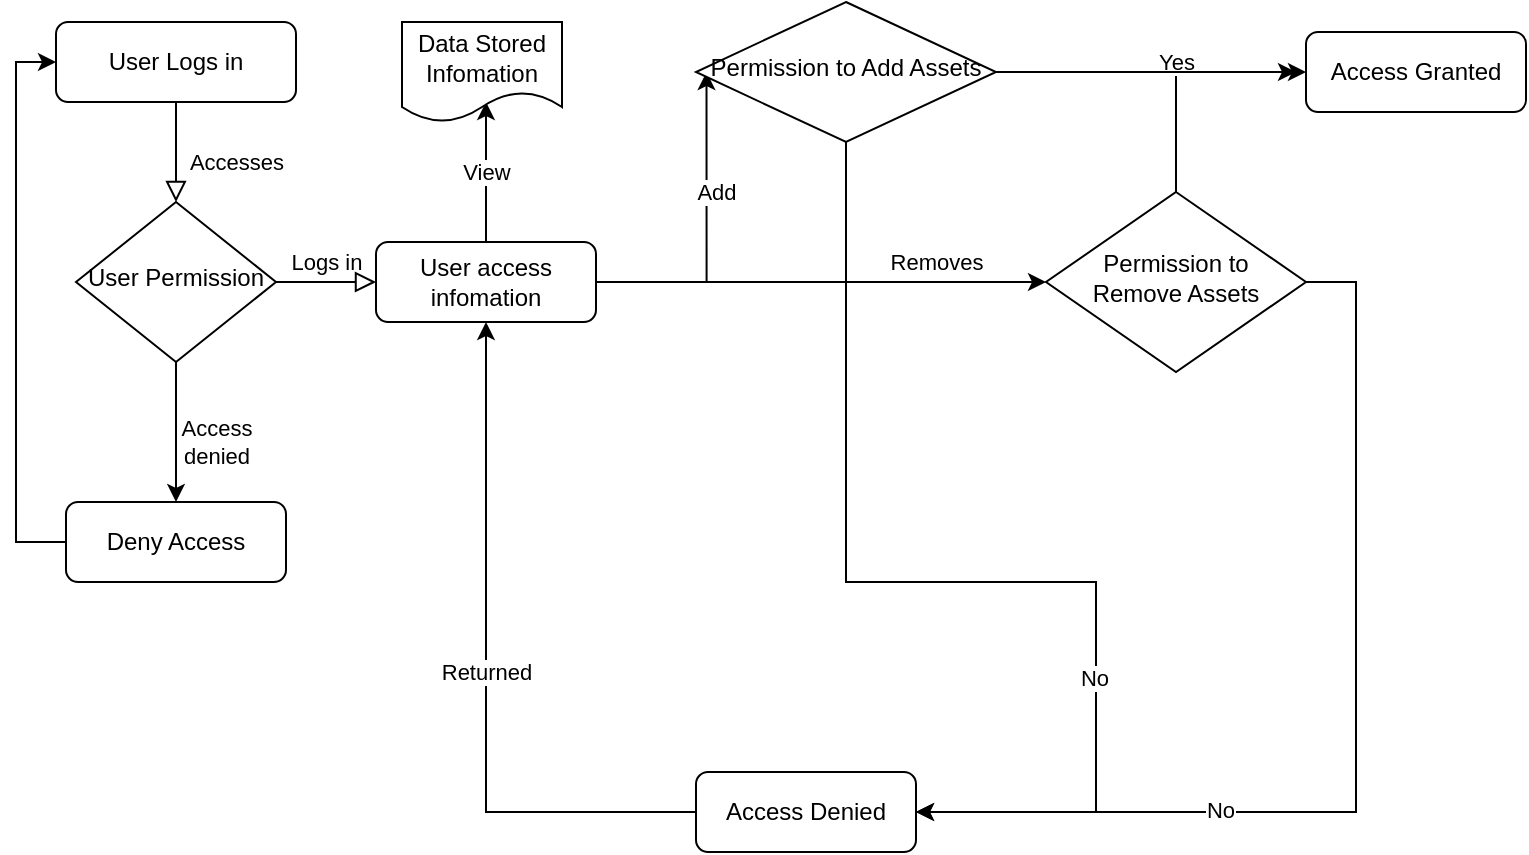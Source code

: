 <mxfile version="17.5.0" type="github">
  <diagram id="C5RBs43oDa-KdzZeNtuy" name="Page-1">
    <mxGraphModel dx="1421" dy="786" grid="1" gridSize="10" guides="1" tooltips="1" connect="1" arrows="1" fold="1" page="1" pageScale="1" pageWidth="827" pageHeight="1169" math="0" shadow="0">
      <root>
        <mxCell id="WIyWlLk6GJQsqaUBKTNV-0" />
        <mxCell id="WIyWlLk6GJQsqaUBKTNV-1" parent="WIyWlLk6GJQsqaUBKTNV-0" />
        <mxCell id="WIyWlLk6GJQsqaUBKTNV-2" value="Accesses" style="rounded=0;html=1;jettySize=auto;orthogonalLoop=1;fontSize=11;endArrow=block;endFill=0;endSize=8;strokeWidth=1;shadow=0;labelBackgroundColor=none;edgeStyle=orthogonalEdgeStyle;" parent="WIyWlLk6GJQsqaUBKTNV-1" source="WIyWlLk6GJQsqaUBKTNV-3" target="WIyWlLk6GJQsqaUBKTNV-6" edge="1">
          <mxGeometry x="0.2" y="30" relative="1" as="geometry">
            <mxPoint as="offset" />
          </mxGeometry>
        </mxCell>
        <mxCell id="WIyWlLk6GJQsqaUBKTNV-3" value="User Logs in" style="rounded=1;whiteSpace=wrap;html=1;fontSize=12;glass=0;strokeWidth=1;shadow=0;" parent="WIyWlLk6GJQsqaUBKTNV-1" vertex="1">
          <mxGeometry x="160" y="80" width="120" height="40" as="geometry" />
        </mxCell>
        <mxCell id="WIyWlLk6GJQsqaUBKTNV-5" value="Logs in" style="edgeStyle=orthogonalEdgeStyle;rounded=0;html=1;jettySize=auto;orthogonalLoop=1;fontSize=11;endArrow=block;endFill=0;endSize=8;strokeWidth=1;shadow=0;labelBackgroundColor=none;" parent="WIyWlLk6GJQsqaUBKTNV-1" source="WIyWlLk6GJQsqaUBKTNV-6" target="WIyWlLk6GJQsqaUBKTNV-7" edge="1">
          <mxGeometry y="10" relative="1" as="geometry">
            <mxPoint as="offset" />
          </mxGeometry>
        </mxCell>
        <mxCell id="Z3Wm_PsiLV-7hRV5Z4T1-2" value="Access&lt;br&gt;denied" style="edgeStyle=orthogonalEdgeStyle;rounded=0;orthogonalLoop=1;jettySize=auto;html=1;" edge="1" parent="WIyWlLk6GJQsqaUBKTNV-1" source="WIyWlLk6GJQsqaUBKTNV-6" target="Z3Wm_PsiLV-7hRV5Z4T1-1">
          <mxGeometry x="0.143" y="20" relative="1" as="geometry">
            <mxPoint as="offset" />
          </mxGeometry>
        </mxCell>
        <mxCell id="WIyWlLk6GJQsqaUBKTNV-6" value="User Permission " style="rhombus;whiteSpace=wrap;html=1;shadow=0;fontFamily=Helvetica;fontSize=12;align=center;strokeWidth=1;spacing=6;spacingTop=-4;" parent="WIyWlLk6GJQsqaUBKTNV-1" vertex="1">
          <mxGeometry x="170" y="170" width="100" height="80" as="geometry" />
        </mxCell>
        <mxCell id="Z3Wm_PsiLV-7hRV5Z4T1-10" value="Removes" style="edgeStyle=orthogonalEdgeStyle;rounded=0;orthogonalLoop=1;jettySize=auto;html=1;entryX=0;entryY=0.5;entryDx=0;entryDy=0;" edge="1" parent="WIyWlLk6GJQsqaUBKTNV-1" source="WIyWlLk6GJQsqaUBKTNV-7" target="Z3Wm_PsiLV-7hRV5Z4T1-7">
          <mxGeometry x="0.511" y="10" relative="1" as="geometry">
            <mxPoint as="offset" />
          </mxGeometry>
        </mxCell>
        <mxCell id="Z3Wm_PsiLV-7hRV5Z4T1-22" value="View" style="edgeStyle=orthogonalEdgeStyle;rounded=0;orthogonalLoop=1;jettySize=auto;html=1;entryX=0.525;entryY=0.8;entryDx=0;entryDy=0;entryPerimeter=0;" edge="1" parent="WIyWlLk6GJQsqaUBKTNV-1" source="WIyWlLk6GJQsqaUBKTNV-7" target="Z3Wm_PsiLV-7hRV5Z4T1-21">
          <mxGeometry relative="1" as="geometry" />
        </mxCell>
        <mxCell id="Z3Wm_PsiLV-7hRV5Z4T1-24" style="edgeStyle=orthogonalEdgeStyle;rounded=0;orthogonalLoop=1;jettySize=auto;html=1;exitX=1;exitY=0.5;exitDx=0;exitDy=0;entryX=0.035;entryY=0.5;entryDx=0;entryDy=0;entryPerimeter=0;" edge="1" parent="WIyWlLk6GJQsqaUBKTNV-1" source="WIyWlLk6GJQsqaUBKTNV-7" target="Z3Wm_PsiLV-7hRV5Z4T1-23">
          <mxGeometry relative="1" as="geometry" />
        </mxCell>
        <mxCell id="Z3Wm_PsiLV-7hRV5Z4T1-25" value="Add" style="edgeLabel;html=1;align=center;verticalAlign=middle;resizable=0;points=[];" vertex="1" connectable="0" parent="Z3Wm_PsiLV-7hRV5Z4T1-24">
          <mxGeometry x="-0.432" y="-1" relative="1" as="geometry">
            <mxPoint x="14" y="-46" as="offset" />
          </mxGeometry>
        </mxCell>
        <mxCell id="WIyWlLk6GJQsqaUBKTNV-7" value="User access infomation" style="rounded=1;whiteSpace=wrap;html=1;fontSize=12;glass=0;strokeWidth=1;shadow=0;" parent="WIyWlLk6GJQsqaUBKTNV-1" vertex="1">
          <mxGeometry x="320" y="190" width="110" height="40" as="geometry" />
        </mxCell>
        <mxCell id="Z3Wm_PsiLV-7hRV5Z4T1-3" style="edgeStyle=orthogonalEdgeStyle;rounded=0;orthogonalLoop=1;jettySize=auto;html=1;entryX=0;entryY=0.5;entryDx=0;entryDy=0;" edge="1" parent="WIyWlLk6GJQsqaUBKTNV-1" source="Z3Wm_PsiLV-7hRV5Z4T1-1" target="WIyWlLk6GJQsqaUBKTNV-3">
          <mxGeometry relative="1" as="geometry">
            <Array as="points">
              <mxPoint x="140" y="340" />
              <mxPoint x="140" y="100" />
            </Array>
          </mxGeometry>
        </mxCell>
        <mxCell id="Z3Wm_PsiLV-7hRV5Z4T1-1" value="Deny Access" style="rounded=1;whiteSpace=wrap;html=1;" vertex="1" parent="WIyWlLk6GJQsqaUBKTNV-1">
          <mxGeometry x="165" y="320" width="110" height="40" as="geometry" />
        </mxCell>
        <mxCell id="Z3Wm_PsiLV-7hRV5Z4T1-19" value="Yes" style="edgeStyle=orthogonalEdgeStyle;rounded=0;orthogonalLoop=1;jettySize=auto;html=1;entryX=0;entryY=0.5;entryDx=0;entryDy=0;" edge="1" parent="WIyWlLk6GJQsqaUBKTNV-1" source="Z3Wm_PsiLV-7hRV5Z4T1-7" target="Z3Wm_PsiLV-7hRV5Z4T1-17">
          <mxGeometry x="-0.04" y="5" relative="1" as="geometry">
            <mxPoint as="offset" />
          </mxGeometry>
        </mxCell>
        <mxCell id="Z3Wm_PsiLV-7hRV5Z4T1-30" style="edgeStyle=orthogonalEdgeStyle;rounded=0;orthogonalLoop=1;jettySize=auto;html=1;entryX=1;entryY=0.5;entryDx=0;entryDy=0;" edge="1" parent="WIyWlLk6GJQsqaUBKTNV-1" source="Z3Wm_PsiLV-7hRV5Z4T1-7" target="Z3Wm_PsiLV-7hRV5Z4T1-12">
          <mxGeometry relative="1" as="geometry">
            <Array as="points">
              <mxPoint x="810" y="210" />
              <mxPoint x="810" y="475" />
            </Array>
          </mxGeometry>
        </mxCell>
        <mxCell id="Z3Wm_PsiLV-7hRV5Z4T1-31" value="No" style="edgeLabel;html=1;align=center;verticalAlign=middle;resizable=0;points=[];" vertex="1" connectable="0" parent="Z3Wm_PsiLV-7hRV5Z4T1-30">
          <mxGeometry x="0.405" y="-1" relative="1" as="geometry">
            <mxPoint as="offset" />
          </mxGeometry>
        </mxCell>
        <mxCell id="Z3Wm_PsiLV-7hRV5Z4T1-7" value="Permission to Remove Assets" style="rhombus;whiteSpace=wrap;html=1;shadow=0;fontFamily=Helvetica;fontSize=12;align=center;strokeWidth=1;spacing=6;spacingTop=-4;" vertex="1" parent="WIyWlLk6GJQsqaUBKTNV-1">
          <mxGeometry x="655" y="165" width="130" height="90" as="geometry" />
        </mxCell>
        <mxCell id="Z3Wm_PsiLV-7hRV5Z4T1-14" value="Returned " style="edgeStyle=orthogonalEdgeStyle;rounded=0;orthogonalLoop=1;jettySize=auto;html=1;entryX=0.5;entryY=1;entryDx=0;entryDy=0;" edge="1" parent="WIyWlLk6GJQsqaUBKTNV-1" source="Z3Wm_PsiLV-7hRV5Z4T1-12" target="WIyWlLk6GJQsqaUBKTNV-7">
          <mxGeometry relative="1" as="geometry" />
        </mxCell>
        <mxCell id="Z3Wm_PsiLV-7hRV5Z4T1-12" value="Access Denied" style="rounded=1;whiteSpace=wrap;html=1;" vertex="1" parent="WIyWlLk6GJQsqaUBKTNV-1">
          <mxGeometry x="480" y="455" width="110" height="40" as="geometry" />
        </mxCell>
        <mxCell id="Z3Wm_PsiLV-7hRV5Z4T1-17" value="Access Granted" style="rounded=1;whiteSpace=wrap;html=1;" vertex="1" parent="WIyWlLk6GJQsqaUBKTNV-1">
          <mxGeometry x="785" y="85" width="110" height="40" as="geometry" />
        </mxCell>
        <mxCell id="Z3Wm_PsiLV-7hRV5Z4T1-21" value="Data Stored Infomation" style="shape=document;whiteSpace=wrap;html=1;boundedLbl=1;" vertex="1" parent="WIyWlLk6GJQsqaUBKTNV-1">
          <mxGeometry x="333" y="80" width="80" height="50" as="geometry" />
        </mxCell>
        <mxCell id="Z3Wm_PsiLV-7hRV5Z4T1-27" style="edgeStyle=orthogonalEdgeStyle;rounded=0;orthogonalLoop=1;jettySize=auto;html=1;" edge="1" parent="WIyWlLk6GJQsqaUBKTNV-1" source="Z3Wm_PsiLV-7hRV5Z4T1-23">
          <mxGeometry relative="1" as="geometry">
            <mxPoint x="780" y="105.0" as="targetPoint" />
          </mxGeometry>
        </mxCell>
        <mxCell id="Z3Wm_PsiLV-7hRV5Z4T1-28" style="edgeStyle=orthogonalEdgeStyle;rounded=0;orthogonalLoop=1;jettySize=auto;html=1;exitX=0.5;exitY=1;exitDx=0;exitDy=0;entryX=1;entryY=0.5;entryDx=0;entryDy=0;" edge="1" parent="WIyWlLk6GJQsqaUBKTNV-1" source="Z3Wm_PsiLV-7hRV5Z4T1-23" target="Z3Wm_PsiLV-7hRV5Z4T1-12">
          <mxGeometry relative="1" as="geometry">
            <mxPoint x="600" y="390" as="targetPoint" />
            <Array as="points">
              <mxPoint x="555" y="360" />
              <mxPoint x="680" y="360" />
              <mxPoint x="680" y="475" />
            </Array>
          </mxGeometry>
        </mxCell>
        <mxCell id="Z3Wm_PsiLV-7hRV5Z4T1-32" value="No" style="edgeLabel;html=1;align=center;verticalAlign=middle;resizable=0;points=[];" vertex="1" connectable="0" parent="Z3Wm_PsiLV-7hRV5Z4T1-28">
          <mxGeometry x="0.428" y="-1" relative="1" as="geometry">
            <mxPoint as="offset" />
          </mxGeometry>
        </mxCell>
        <mxCell id="Z3Wm_PsiLV-7hRV5Z4T1-23" value="Permission to Add Assets" style="rhombus;whiteSpace=wrap;html=1;shadow=0;fontFamily=Helvetica;fontSize=12;align=center;strokeWidth=1;spacing=6;spacingTop=-4;" vertex="1" parent="WIyWlLk6GJQsqaUBKTNV-1">
          <mxGeometry x="480" y="70" width="150" height="70" as="geometry" />
        </mxCell>
      </root>
    </mxGraphModel>
  </diagram>
</mxfile>
